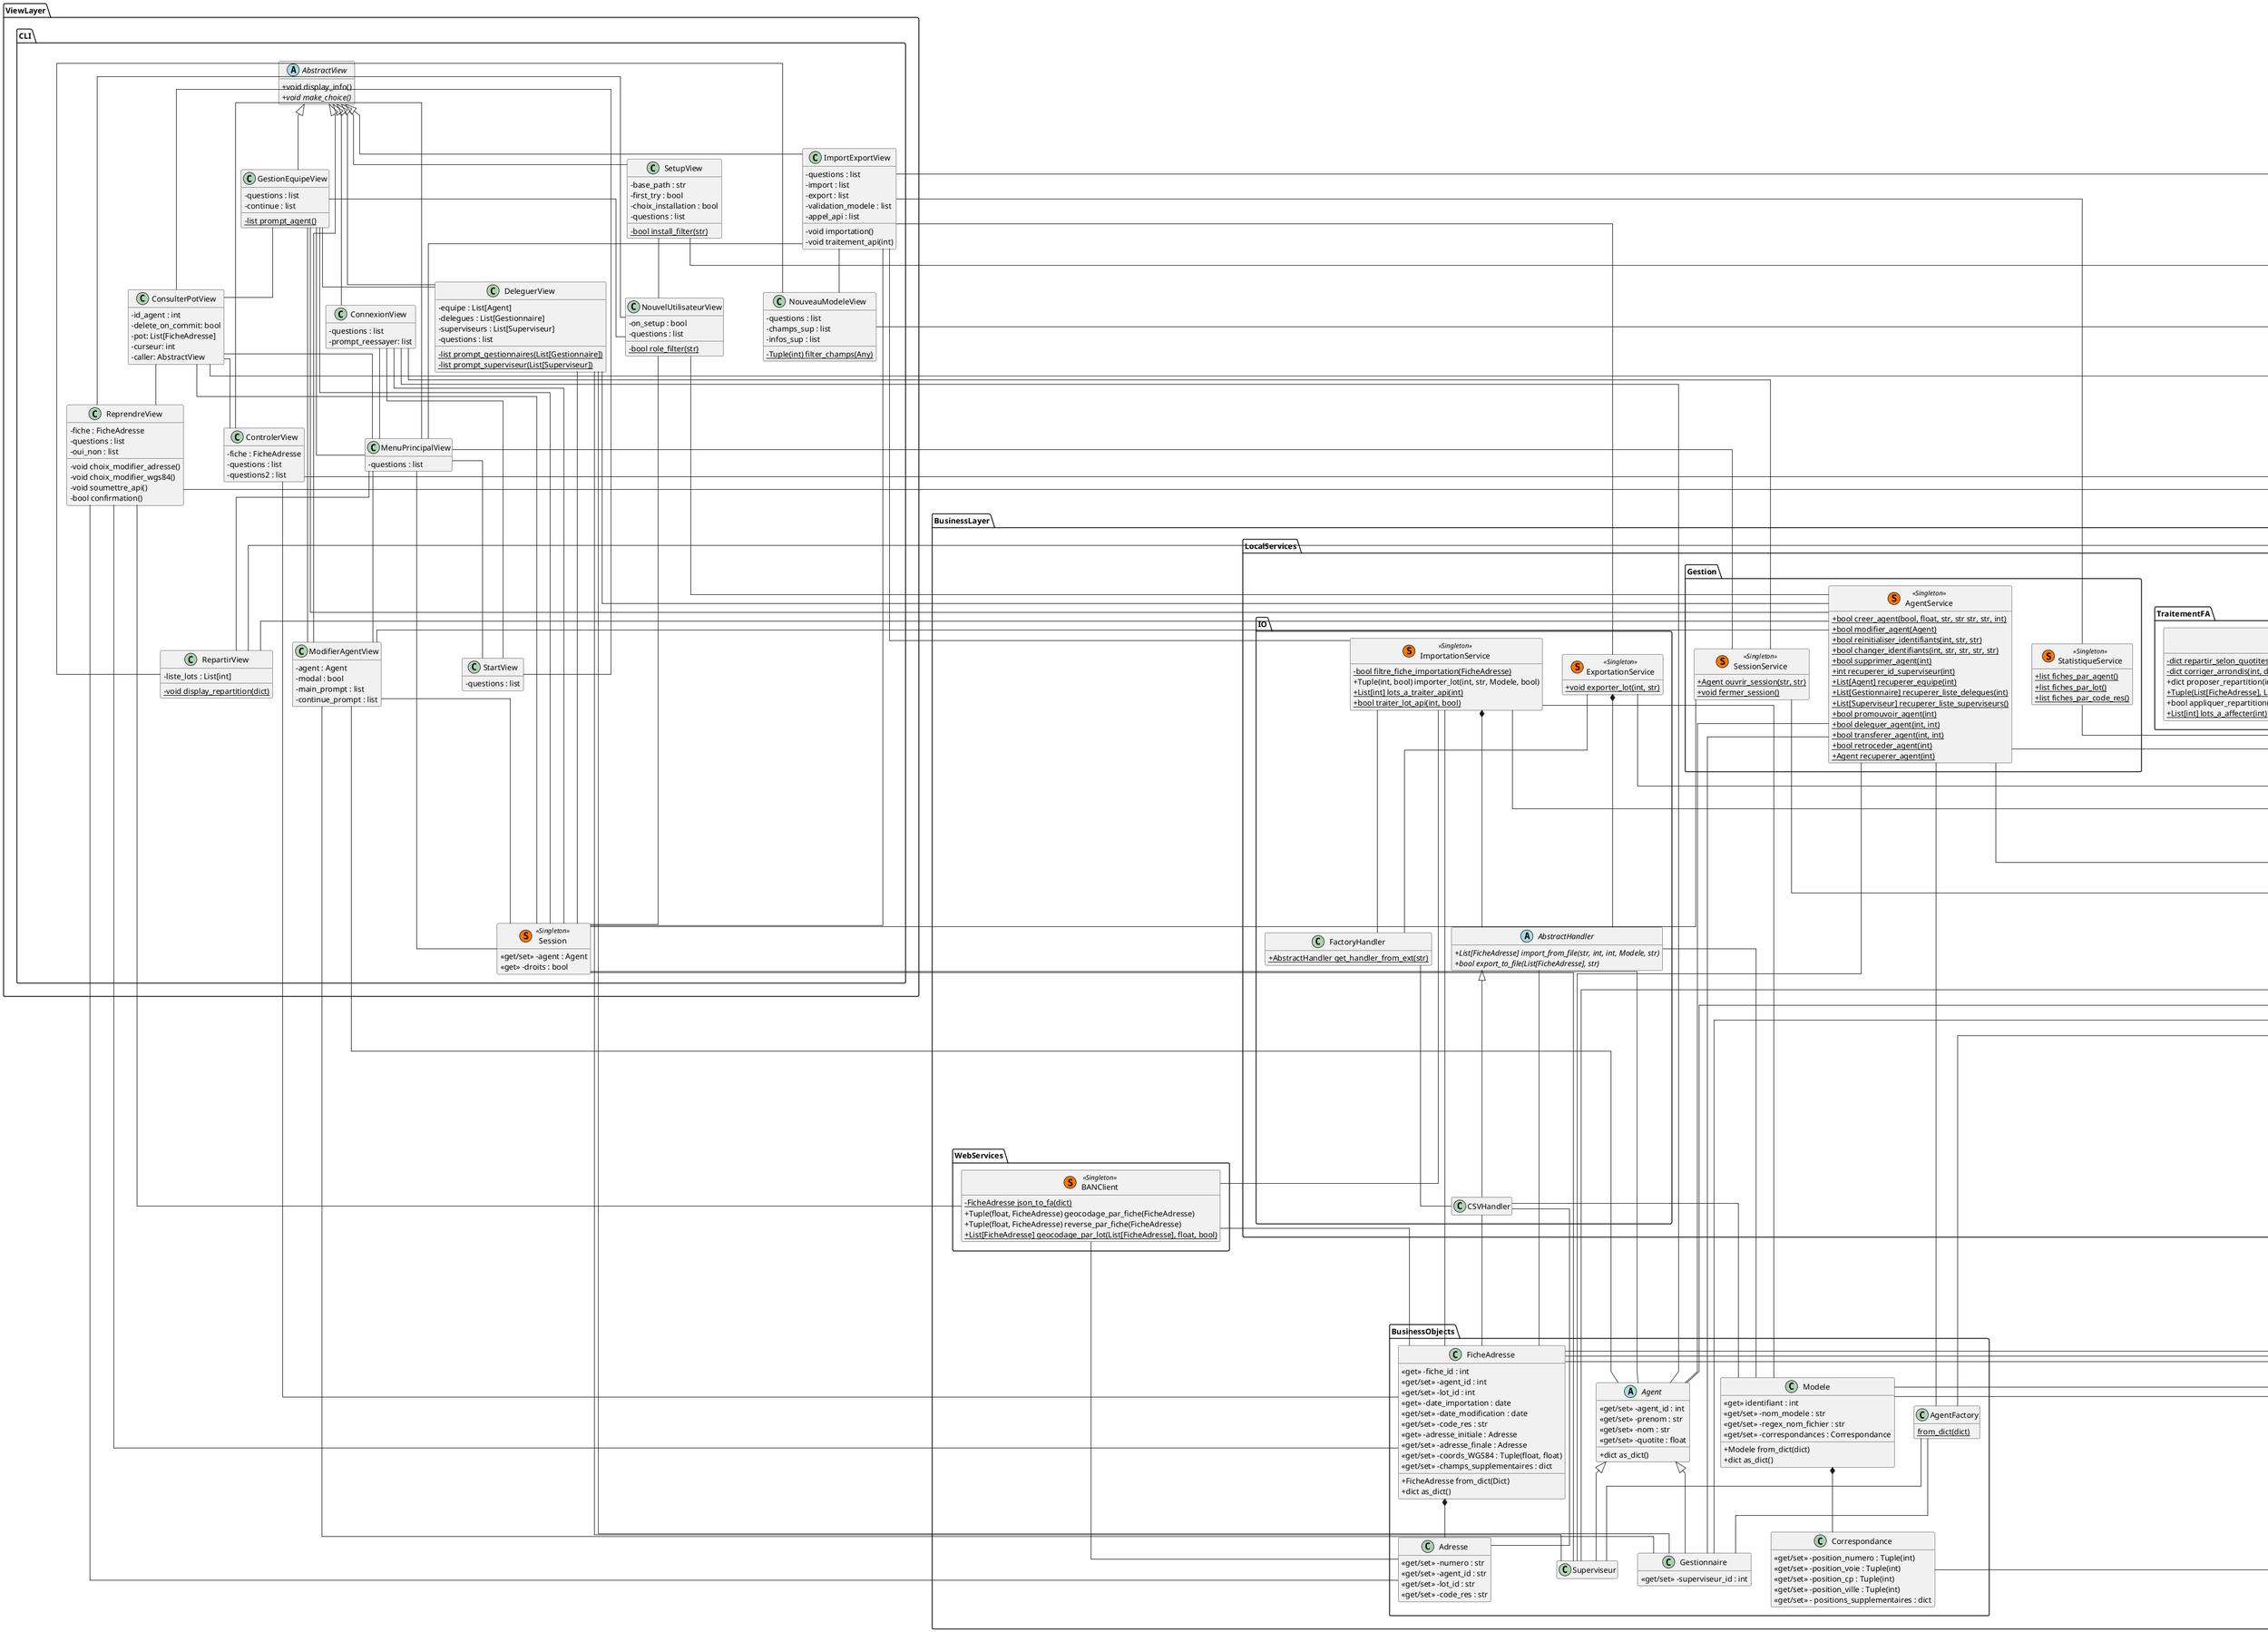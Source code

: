 @startuml "uml_classes"
skinparam groupInheritance 2
skinparam classAttributeIconSize 0
skinparam linetype ortho
hide empty members

abstract ViewLayer.CLI.AbstractView {
    +void display_info()
    {abstract} +void make_choice()
}

class ViewLayer.CLI.ConnexionView {
    -questions : list
    -prompt_reessayer: list
}

ViewLayer.CLI.ConnexionView -- ViewLayer.CLI.MenuPrincipalView
ViewLayer.CLI.ConnexionView -- ViewLayer.CLI.Session
ViewLayer.CLI.ConnexionView -- ViewLayer.CLI.StartView
ViewLayer.CLI.ConnexionView -- BusinessLayer.BusinessObjects.Agent
ViewLayer.CLI.ConnexionView -- BusinessLayer.LocalServices.Gestion.SessionService

class ViewLayer.CLI.ConsulterPotView {
    -id_agent : int
    -delete_on_commit: bool
    -pot: List[FicheAdresse]
    -curseur: int
    -caller: AbstractView
}

ViewLayer.CLI.ConsulterPotView -- ViewLayer.CLI.MenuPrincipalView
ViewLayer.CLI.ConsulterPotView -- ViewLayer.CLI.ControlerView
ViewLayer.CLI.ConsulterPotView -- ViewLayer.CLI.ReprendreView
ViewLayer.CLI.ConsulterPotView -- ViewLayer.CLI.Session
ViewLayer.CLI.ConsulterPotView -- BusinessLayer.LocalServices.TraitementFA.ControleRepriseService


class ViewLayer.CLI.ControlerView {
    -fiche : FicheAdresse
    -questions : list
    -questions2 : list
}

ViewLayer.CLI.ControlerView -- BusinessLayer.BusinessObjects.FicheAdresse
ViewLayer.CLI.ControlerView -- BusinessLayer.LocalServices.TraitementFA.ControleRepriseService

class ViewLayer.CLI.DeleguerView {
    -equipe : List[Agent]
    -delegues : List[Gestionnaire]
    -superviseurs : List[Superviseur]
    -questions : list
    {static} -list prompt_gestionnaires(List[Gestionnaire])
    {static} -list prompt_superviseur(List[Superviseur])
}

ViewLayer.CLI.DeleguerView -- BusinessLayer.BusinessObjects.Gestionnaire
ViewLayer.CLI.DeleguerView -- BusinessLayer.BusinessObjects.Superviseur
ViewLayer.CLI.DeleguerView -- BusinessLayer.LocalServices.Gestion.AgentService
ViewLayer.CLI.DeleguerView -- ViewLayer.CLI.Session

class ViewLayer.CLI.GestionEquipeView {
    -questions : list
    -continue : list
    {static} -list prompt_agent()
}

ViewLayer.CLI.GestionEquipeView -- ViewLayer.CLI.DeleguerView
ViewLayer.CLI.GestionEquipeView -- ViewLayer.CLI.NouvelUtilisateurView
ViewLayer.CLI.GestionEquipeView -- ViewLayer.CLI.ModifierAgentView
ViewLayer.CLI.GestionEquipeView -- ViewLayer.CLI.ConsulterPotView
ViewLayer.CLI.GestionEquipeView -- ViewLayer.CLI.Session
ViewLayer.CLI.GestionEquipeView -- ViewLayer.CLI.MenuPrincipalView
ViewLayer.CLI.GestionEquipeView -- BusinessLayer.LocalServices.Gestion.AgentService

class ViewLayer.CLI.ImportExportView {
    -questions : list
    -import : list
    -export : list
    -validation_modele : list
    -appel_api : list
    -void importation()
    -void traitement_api(int)

}

ViewLayer.CLI.ImportExportView -- BusinessLayer.LocalServices.IO.ImportationService
ViewLayer.CLI.ImportExportView -- BusinessLayer.LocalServices.IO.ExportationService
ViewLayer.CLI.ImportExportView -- BusinessLayer.LocalServices.TraitementFA.ModeleService
ViewLayer.CLI.ImportExportView -- BusinessLayer.LocalServices.Gestion.StatistiqueService
ViewLayer.CLI.ImportExportView -- ViewLayer.CLI.NouveauModeleView
ViewLayer.CLI.ImportExportView -- ViewLayer.CLI.Session
ViewLayer.CLI.ImportExportView -- ViewLayer.CLI.MenuPrincipalView

class ViewLayer.CLI.MenuPrincipalView {
    -questions : list
}

ViewLayer.CLI.MenuPrincipalView -- ViewLayer.CLI.ModifierAgentView
ViewLayer.CLI.MenuPrincipalView -- ViewLayer.CLI.RepartirView
ViewLayer.CLI.MenuPrincipalView -- ViewLayer.CLI.StartView
ViewLayer.CLI.MenuPrincipalView -- ViewLayer.CLI.Session
ViewLayer.CLI.MenuPrincipalView -- BusinessLayer.LocalServices.Gestion.SessionService

class ViewLayer.CLI.ModifierAgentView {
    -agent : Agent
    -modal : bool
    -main_prompt : list
    -continue_prompt : list
}

ViewLayer.CLI.ModifierAgentView -- BusinessLayer.BusinessObjects.Agent
ViewLayer.CLI.ModifierAgentView -- BusinessLayer.BusinessObjects.Gestionnaire
ViewLayer.CLI.ModifierAgentView -- BusinessLayer.LocalServices.Gestion.AgentService
ViewLayer.CLI.ModifierAgentView -- ViewLayer.CLI.Session

class ViewLayer.CLI.NouveauModeleView {
    -questions : list
    -champs_sup : list
    -infos_sup : list
    {static} -Tuple(int) filter_champs(Any)

}

ViewLayer.CLI.NouveauModeleView -- BusinessLayer.LocalServices.TraitementFA.ModeleService

class ViewLayer.CLI.NouvelUtilisateurView {
    -on_setup : bool
    -questions : list
    {static} -bool role_filter(str)
}

ViewLayer.CLI.NouvelUtilisateurView -- BusinessLayer.LocalServices.Gestion.AgentService
ViewLayer.CLI.NouvelUtilisateurView -- ViewLayer.CLI.Session

class ViewLayer.CLI.RepartirView {
    -liste_lots : List[int]
    {static} -void display_repartition(dict)
}

ViewLayer.CLI.RepartirView -- BusinessLayer.LocalServices.Gestion.AgentService
ViewLayer.CLI.RepartirView -- BusinessLayer.LocalServices.TraitementFA.AffectationService

class ViewLayer.CLI.ReprendreView {
    -fiche : FicheAdresse
    -questions : list
    -oui_non : list
    -void choix_modifier_adresse()
    -void choix_modifier_wgs84()
    -void soumettre_api()
    -bool confirmation()
}

ViewLayer.CLI.ReprendreView -- BusinessLayer.BusinessObjects.Adresse
ViewLayer.CLI.ReprendreView -- BusinessLayer.BusinessObjects.FicheAdresse
ViewLayer.CLI.ReprendreView -- BusinessLayer.WebServices.BANClient
ViewLayer.CLI.ReprendreView -- BusinessLayer.LocalServices.TraitementFA.ControleRepriseService

class ViewLayer.CLI.StartView {
    -questions : list
}

class ViewLayer.CLI.SetupView {
    -base_path : str
    -first_try : bool
    -choix_installation : bool
    -questions : list
    {static} -bool install_filter(str)
}

ViewLayer.CLI.SetupView -- ViewLayer.CLI.NouvelUtilisateurView
ViewLayer.CLI.SetupView -- DataLayer.DAO.DBConnexion

ViewLayer.CLI.AbstractView <|-- ViewLayer.CLI.ConnexionView
ViewLayer.CLI.AbstractView <|-- ViewLayer.CLI.ConsulterPotView
ViewLayer.CLI.AbstractView <|-- ViewLayer.CLI.ControlerView
ViewLayer.CLI.AbstractView <|-- ViewLayer.CLI.DeleguerView
ViewLayer.CLI.AbstractView <|-- ViewLayer.CLI.GestionEquipeView
ViewLayer.CLI.AbstractView <|-- ViewLayer.CLI.ImportExportView
ViewLayer.CLI.AbstractView <|-- ViewLayer.CLI.MenuPrincipalView
ViewLayer.CLI.AbstractView <|-- ViewLayer.CLI.ModifierAgentView
ViewLayer.CLI.AbstractView <|-- ViewLayer.CLI.NouveauModeleView
ViewLayer.CLI.AbstractView <|-- ViewLayer.CLI.NouvelUtilisateurView
ViewLayer.CLI.AbstractView <|-- ViewLayer.CLI.RepartirView
ViewLayer.CLI.AbstractView <|-- ViewLayer.CLI.ReprendreView
ViewLayer.CLI.AbstractView <|-- ViewLayer.CLI.StartView
ViewLayer.CLI.AbstractView <|-- ViewLayer.CLI.SetupView

class ViewLayer.CLI.Session << (S,#FF7700) Singleton >> {
    <<get/set>> -agent : Agent
    <<get>> -droits : bool
}

ViewLayer.CLI.Session -- BusinessLayer.BusinessObjects.Agent
ViewLayer.CLI.Session -- BusinessLayer.BusinessObjects.Superviseur

class BusinessLayer.BusinessObjects.AgentFactory {
    {static} from_dict(dict)
}

BusinessLayer.BusinessObjects.AgentFactory -- BusinessLayer.BusinessObjects.Superviseur
BusinessLayer.BusinessObjects.AgentFactory -- BusinessLayer.BusinessObjects.Gestionnaire

abstract BusinessLayer.BusinessObjects.Agent {
    <<get/set>> -agent_id : int
    <<get/set>> -prenom : str
    <<get/set>> -nom : str
    <<get/set>> -quotite : float
    +dict as_dict()
}

class BusinessLayer.BusinessObjects.Gestionnaire {
    <<get/set>> -superviseur_id : int
}

class BusinessLayer.BusinessObjects.Superviseur {}

BusinessLayer.BusinessObjects.Agent <|-- BusinessLayer.BusinessObjects.Superviseur
BusinessLayer.BusinessObjects.Agent <|-- BusinessLayer.BusinessObjects.Gestionnaire

class BusinessLayer.BusinessObjects.Adresse {
    <<get/set>> -numero : str
    <<get/set>> -agent_id : str
    <<get/set>> -lot_id : str
    <<get/set>> -code_res : str
}

class BusinessLayer.BusinessObjects.FicheAdresse {
    <<get>> -fiche_id : int
    <<get/set>> -agent_id : int
    <<get/set>> -lot_id : int
    <<get>> -date_importation : date
    <<get/set>> -date_modification : date
    <<get/set>> -code_res : str
    <<get>> -adresse_initiale : Adresse
    <<get/set>> -adresse_finale : Adresse
    {field} <<get/set>> -coords_WGS84 : Tuple(float, float)
    <<get/set>> -champs_supplementaires : dict
    +FicheAdresse from_dict(Dict)
    +dict as_dict()
}

BusinessLayer.BusinessObjects.FicheAdresse *-- BusinessLayer.BusinessObjects.Adresse

class BusinessLayer.BusinessObjects.Modele {
    <<get>> identifiant : int
    <<get/set>> -nom_modele : str
    <<get/set>> -regex_nom_fichier : str
    <<get/set>> -correspondances : Correspondance
    +Modele from_dict(dict)
    +dict as_dict()
}

class BusinessLayer.BusinessObjects.Correspondance {
    {field} <<get/set>> -position_numero : Tuple(int)
    {field} <<get/set>> -position_voie : Tuple(int)
    {field} <<get/set>> -position_cp : Tuple(int)
    {field} <<get/set>> -position_ville : Tuple(int)
    <<get/set>> - positions_supplementaires : dict
}

BusinessLayer.BusinessObjects.Modele *-- BusinessLayer.BusinessObjects.Correspondance

class BusinessLayer.LocalServices.Gestion.AgentService << (S,#FF7700) Singleton >> {
    {static} +bool creer_agent(bool, float, str, str str, str, int)
    {static} +bool modifier_agent(Agent)
    {static} +bool reinitialiser_identifiants(int, str, str)
    {static} +bool changer_identifiants(int, str, str, str, str)
    {static} +bool supprimer_agent(int)
    {static} +int recuperer_id_superviseur(int)
    {static} +List[Agent] recuperer_equipe(int)
    {static} +List[Gestionnaire] recuperer_liste_delegues(int)
    {static} +List[Superviseur] recuperer_liste_superviseurs()
    {static} +bool promouvoir_agent(int)
    {static} +bool deleguer_agent(int, int)
    {static} +bool transferer_agent(int, int)
    {static} +bool retroceder_agent(int)
    {static} +Agent recuperer_agent(int)
}

BusinessLayer.LocalServices.Gestion.AgentService -- BusinessLayer.BusinessObjects.AgentFactory
BusinessLayer.LocalServices.Gestion.AgentService -- BusinessLayer.BusinessObjects.Agent
BusinessLayer.LocalServices.Gestion.AgentService -- BusinessLayer.BusinessObjects.Gestionnaire
BusinessLayer.LocalServices.Gestion.AgentService -- BusinessLayer.BusinessObjects.Superviseur
BusinessLayer.LocalServices.Gestion.AgentService -- DataLayer.DAO.DAOAgent
BusinessLayer.LocalServices.Gestion.AgentService -- DataLayer.DAO.DAOFicheAdresse

class BusinessLayer.LocalServices.Gestion.SessionService << (S,#FF7700) Singleton >> {
    {static} +Agent ouvrir_session(str, str)
    {static} +void fermer_session()
}

BusinessLayer.LocalServices.Gestion.SessionService -- ViewLayer.CLI.Session
BusinessLayer.LocalServices.Gestion.SessionService -- DataLayer.DAO.DAOAgent

class BusinessLayer.LocalServices.Gestion.StatistiqueService << (S,#FF7700) Singleton >> {
    {static} +list fiches_par_agent()
    {static} +list fiches_par_lot()
    {static} +list fiches_par_code_res()
}

BusinessLayer.LocalServices.Gestion.StatistiqueService -- DataLayer.DAO.DAOFicheAdresse

abstract BusinessLayer.LocalServices.IO.AbstractHandler {
    {abstract} +List[FicheAdresse] import_from_file(str, int, int, Modele, str)
    {abstract} +bool export_to_file(List[FicheAdresse], str)
}

BusinessLayer.LocalServices.IO.AbstractHandler -- BusinessLayer.BusinessObjects.Modele
BusinessLayer.LocalServices.IO.AbstractHandler -- BusinessLayer.BusinessObjects.FicheAdresse

class BusinessLayer.LocalServices.IO.FactoryHandler {
    {static} +AbstractHandler get_handler_from_ext(str)
}

BusinessLayer.LocalServices.IO.FactoryHandler -- BusinessLayer.LocalServices.IO.CSVHandler

class BusinessLayer.LocalServices.IO.CSVHandler {}

BusinessLayer.LocalServices.IO.CSVHandler -- BusinessLayer.BusinessObjects.Adresse
BusinessLayer.LocalServices.IO.CSVHandler -- BusinessLayer.BusinessObjects.FicheAdresse
BusinessLayer.LocalServices.IO.CSVHandler -- BusinessLayer.BusinessObjects.Modele

BusinessLayer.LocalServices.IO.AbstractHandler <|-- BusinessLayer.LocalServices.IO.CSVHandler

class BusinessLayer.LocalServices.IO.ImportationService << (S,#FF7700) Singleton >> {
    {static} -bool filtre_fiche_importation(FicheAdresse)
    +Tuple(int, bool) importer_lot(int, str, Modele, bool)
    {static} +List[int] lots_a_traiter_api(int)
    {static} +bool traiter_lot_api(int, bool)
}

BusinessLayer.LocalServices.IO.ImportationService -- BusinessLayer.BusinessObjects.FicheAdresse
BusinessLayer.LocalServices.IO.ImportationService -- BusinessLayer.BusinessObjects.Modele
BusinessLayer.LocalServices.IO.ImportationService -- DataLayer.DAO.DAOFicheAdresse
BusinessLayer.LocalServices.IO.ImportationService -- BusinessLayer.WebServices.BANClient
BusinessLayer.LocalServices.IO.ImportationService -- BusinessLayer.LocalServices.IO.FactoryHandler

class BusinessLayer.LocalServices.IO.ExportationService << (S,#FF7700) Singleton >> {
    {static} +void exporter_lot(int, str)
}

BusinessLayer.LocalServices.IO.ExportationService -- BusinessLayer.LocalServices.IO.FactoryHandler
BusinessLayer.LocalServices.IO.ExportationService -- DataLayer.DAO.DAOFicheAdresse

BusinessLayer.LocalServices.IO.ImportationService *-- BusinessLayer.LocalServices.IO.AbstractHandler
BusinessLayer.LocalServices.IO.ExportationService *-- BusinessLayer.LocalServices.IO.AbstractHandler

class BusinessLayer.LocalServices.TraitementFA.AffectationService << (S,#FF7700) Singleton >> {
    {static} -dict repartir_selon_quotites(int, dict, dict, str, float, float)
    {static} -dict corriger_arrondis(int, dict, str)
    +dict proposer_repartition(int, List[int], float, float)
    {static} +Tuple(List[FicheAdresse], List[FicheAdresse]) echantilloner_fiches(List[FicheAdresse], int)
    +bool appliquer_repartition(int, dict, bool)
    {static} +List[int] lots_a_affecter(int)
}

BusinessLayer.LocalServices.TraitementFA.AffectationService -- DataLayer.DAO.DAOFicheAdresse
BusinessLayer.LocalServices.TraitementFA.AffectationService -- DataLayer.DAO.DAOAgent
BusinessLayer.LocalServices.TraitementFA.AffectationService -- BusinessLayer.BusinessObjects.FicheAdresse

class BusinessLayer.LocalServices.TraitementFA.ControleRepriseService << (S,#FF7700) Singleton >> {
    {static} +FicheAdresse consulter_fiche(int)
    {static} +bool modifier_fiche(consulter_fiche)
    {static} +bool validation_fiche(FicheAdresse, bool)
    {static} +List[FicheAdresse] consulter_pot(int)
    {static} +List[FicheAdresse] consulter_pot_controle_reprise(int, bool, bool)
}

BusinessLayer.LocalServices.TraitementFA.ControleRepriseService -- BusinessLayer.BusinessObjects.FicheAdresse
BusinessLayer.LocalServices.TraitementFA.ControleRepriseService -- DataLayer.DAO.DAOFicheAdresse

class BusinessLayer.LocalServices.TraitementFA.ModeleService << (S,#FF7700) Singleton >> {
    {static} +Modele identifier_modele(str)
    {static} +bool creer_modele(str, str, List[int], List[int], List[int], List[int], dict)
}

BusinessLayer.LocalServices.TraitementFA.ModeleService -- DataLayer.DAO.DAOModele
BusinessLayer.LocalServices.TraitementFA.ModeleService -- BusinessLayer.BusinessObjects.Correspondance
BusinessLayer.LocalServices.TraitementFA.ModeleService -- BusinessLayer.BusinessObjects.Modele

class BusinessLayer.WebServices.BANClient << (S,#FF7700) Singleton >> {
    {static} -FicheAdresse json_to_fa(dict)
    +Tuple(float, FicheAdresse) geocodage_par_fiche(FicheAdresse)
    +Tuple(float, FicheAdresse) reverse_par_fiche(FicheAdresse)
    {static} +List[FicheAdresse] geocodage_par_lot(List[FicheAdresse], float, bool)
}

BusinessLayer.WebServices.BANClient -- BusinessLayer.BusinessObjects.Adresse
BusinessLayer.WebServices.BANClient -- BusinessLayer.BusinessObjects.FicheAdresse

class DataLayer.DAO.InterfaceFactory << (S,#FF7700) Singleton >> {
    {static} +Interface get_interface(str)
}

DataLayer.DAO.InterfaceFactory -- DataLayer.DAO.PGConnexion
DataLayer.DAO.InterfaceFactory -- DataLayer.DAO.SQLiteConnexion
DataLayer.DAO.InterfaceFactory -- DataLayer.DAO.PGAgent
DataLayer.DAO.InterfaceFactory -- DataLayer.DAO.SQLiteAgent
DataLayer.DAO.InterfaceFactory -- DataLayer.DAO.PGFicheAdresse
DataLayer.DAO.InterfaceFactory -- DataLayer.DAO.SQLiteFicheAdresse
DataLayer.DAO.InterfaceFactory -- DataLayer.DAO.PGModele
DataLayer.DAO.InterfaceFactory -- DataLayer.DAO.SQLiteModele

class DataLayer.DAO.DBConnexion << (S,#FF7700) Singleton >> {
    -interface : InterfaceConnexion
    <<get>> -connexion : Connexion
}

DataLayer.DAO.DBConnexion -- DataLayer.DAO.InterfaceFactory

abstract DataLayer.DAO.InterfaceConnexion {
    {abstract} +ouvrir_connexion(str, str, str, str, str)
    {abstract} +fermer_connexion(Connexion)
}

class DataLayer.DAO.PGConnexion {}
class DataLayer.DAO.SQLiteConnexion {}

DataLayer.DAO.DBConnexion *-- DataLayer.DAO.InterfaceConnexion
DataLayer.DAO.InterfaceConnexion <|-- DataLayer.DAO.PGConnexion
DataLayer.DAO.InterfaceConnexion <|-- DataLayer.DAO.SQLiteConnexion

class DataLayer.DAO.DAOAgent << (S,#FF7700) Singleton >> {
    -interface : InterfaceAgent
    {static} -saler_hasher_mdp(str, str)
    +Agent recuperer_agent(int)
    +List[Superviseur] recuperer_liste_superviseurs()
    +List[Agent] recuperer_equipe(int)
    +List[Gestionnaire] recuperer_liste_delegues(int)
    +bool deleguer_agent(int, int)
    +bool retroceder_agent(int)
    +bool transferer_agent(int, int)
    +bool creer_agent(Agent, str, str)
    +bool modifier_agent(Agent)
    +bool supprimer_agent(int)
    +bool promouvoir_agent(int)
    +Agent connexion_agent(str, str)
    +bool modifier_identifiants(int, str, str)
    +float recuperer_quotite(int)
    +str recuperer_nom_utilisateur(int)
    +int recuperer_dernier_id_agent()
    +int recuperer_id_superviseur(int)
}

DataLayer.DAO.DAOAgent -- BusinessLayer.BusinessObjects.AgentFactory
DataLayer.DAO.DAOAgent -- BusinessLayer.BusinessObjects.Agent
DataLayer.DAO.DAOAgent -- BusinessLayer.BusinessObjects.Gestionnaire
DataLayer.DAO.DAOAgent -- BusinessLayer.BusinessObjects.Superviseur
DataLayer.DAO.DAOAgent -- DataLayer.DAO.InterfaceFactory

abstract DataLayer.DAO.InterfaceAgent {
    {abstract} +dict recuperer_agent(int)
    {abstract} +List[dict] recuperer_liste_agents(int, bool)
    {abstract} +bool supprimer_agent(int)
    {abstract} +bool creer_agent(dict)
    {abstract} +bool modifier_agent(dict)
    {abstract} +bool deleguer_agent(int, int)
    {abstract} +bool retroceder_agent(int)
    {abstract} +bool transferer_agent(int, int)
    {abstract} +bool promouvoir_agent(int)
    {abstract} +bool modifier_identifiants(int, str, str)
    {abstract} +bool verifier_identifiants(int, str, str)
    {abstract} +dict connexion_agent(str, str)
    {abstract} +float recuperer_quotite(int)
    {abstract} +str recuperer_nom_utilisateur(int)
    {abstract} +int recuperer_dernier_id_agent()
    {abstract} +int recuperer_id_superviseur(int)
}

class DataLayer.DAO.PGAgent {}

DataLayer.DAO.PGAgent -- DataLayer.DAO.DBConnexion

class DataLayer.DAO.SQLiteAgent {}

DataLayer.DAO.SQLiteAgent -- DataLayer.DAO.DBConnexion

DataLayer.DAO.DAOAgent *-- DataLayer.DAO.InterfaceAgent
DataLayer.DAO.InterfaceAgent <|-- DataLayer.DAO.PGAgent
DataLayer.DAO.InterfaceAgent <|-- DataLayer.DAO.SQLiteAgent

class DataLayer.DAO.DAOFicheAdresse << (S,#FF7700) Singleton >> {
    -interface : InterfaceFicheAdresse
    +FicheAdresse recuperer_fiche_adresse(int)
    +List[FicheAdresse] recuperer_pot(int)
    +List[FicheAdresse] recuperer_lot(int)
    +bool affecter_fiches_adresse(int, List[int])
    +bool creer_fiche_adresse(FicheAdresse)
    +bool creer_multiple_fiche_adresse(List[FicheAdresse])
    +bool modifier_fiche_adresse(FicheAdresse)
    +bool supprimer_fiche_adresse(int)
    +List[tuple] obtenir_statistiques(bool, bool, bool, int, int, str)
    +int recuperer_dernier_id_fa()
    +int recuperer_dernier_id_lot()
    +bool incrementer_id_lot()
}

DataLayer.DAO.DAOFicheAdresse -- BusinessLayer.BusinessObjects.FicheAdresse
DataLayer.DAO.DAOFicheAdresse -- DataLayer.DAO.InterfaceFactory

abstract DataLayer.DAO.InterfaceFicheAdresse {
    {abstract} +dict recuperer_fiche_adresse(int)
    {abstract} +List[dict] recuperer_liste_fiches_adresse(int, int)
    {abstract} +bool creer_fiche_adresse(dict)
    {abstract} +bool creer_multiple_fiche_adresse(List[FicheAdresse])
    {abstract} +bool modifier_fiche_adresse(dict)
    {abstract} +bool modifier_agent_fiches_adresse(int, List[int])
    {abstract} +bool supprimer_fiche_adresse(int)
    {abstract} +List[tuple] obtenir_statistiques(list)
    {static} #str obtenir_statistiques_request_helper(list)
    {abstract} +int recuperer_dernier_id_fa()
    {abstract} +int recuperer_dernier_id_lot()
    {abstract} +bool incrementer_id_lot()
}

class DataLayer.DAO.PGFicheAdresse {}

DataLayer.DAO.PGFicheAdresse -- DataLayer.DAO.DBConnexion

class DataLayer.DAO.SQLiteFicheAdresse {}

DataLayer.DAO.SQLiteFicheAdresse -- DataLayer.DAO.DBConnexion

DataLayer.DAO.DAOFicheAdresse *-- DataLayer.DAO.InterfaceFicheAdresse
DataLayer.DAO.InterfaceFicheAdresse <|-- DataLayer.DAO.PGFicheAdresse
DataLayer.DAO.InterfaceFicheAdresse <|-- DataLayer.DAO.SQLiteFicheAdresse

class DataLayer.DAO.DAOModele << (S,#FF7700) Singleton >> {
    -interface : InterfaceModele
    +Modele recuperer_modele(int)
    +dict recuperer_regex()
    +bool creer_modele(Modele)
    +bool modifier_modele(Modele)
    +bool supprimer_modele(int)
    +int recuperer_dernier_id_modele()
}

DataLayer.DAO.DAOModele -- BusinessLayer.BusinessObjects.Modele
DataLayer.DAO.DAOModele -- DataLayer.DAO.InterfaceFactory

abstract DataLayer.DAO.InterfaceModele {
    {abstract} +dict recuperer_modele(int)
    {abstract} +dict recuperer_regex()
    {abstract} +bool creer_modele(dict)
    {abstract} +bool modifier_modele(dict)
    {abstract} +bool supprimer_modele(int)
    {abstract} +int recuperer_dernier_id_modele()
}

class DataLayer.DAO.PGModele {}

DataLayer.DAO.PGModele -- DataLayer.DAO.DBConnexion

class DataLayer.DAO.SQLiteModele {}

DataLayer.DAO.SQLiteModele -- DataLayer.DAO.DBConnexion

DataLayer.DAO.DAOModele *-- DataLayer.DAO.InterfaceModele
DataLayer.DAO.InterfaceModele <|-- DataLayer.DAO.PGModele
DataLayer.DAO.InterfaceModele <|-- DataLayer.DAO.SQLiteModele
@enduml